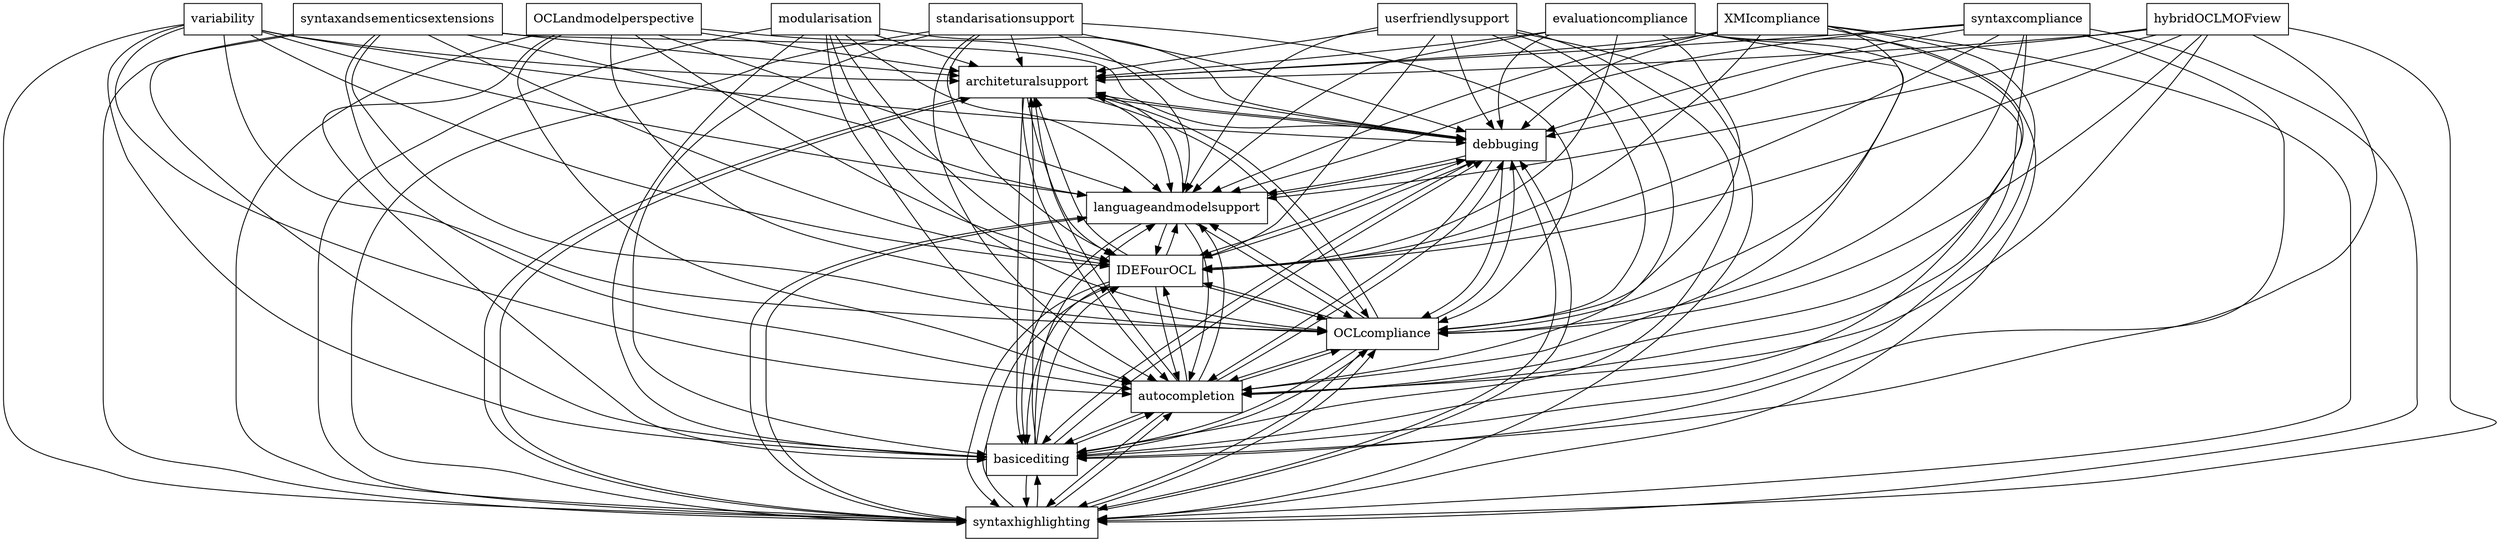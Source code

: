 digraph{
graph [rankdir=TB];
node [shape=box];
edge [arrowhead=normal];
0[label="OCLandmodelperspective",]
1[label="architeturalsupport",]
2[label="variability",]
3[label="debbuging",]
4[label="syntaxhighlighting",]
5[label="basicediting",]
6[label="modularisation",]
7[label="syntaxandsementicsextensions",]
8[label="standarisationsupport",]
9[label="XMIcompliance",]
10[label="autocompletion",]
11[label="OCLcompliance",]
12[label="IDEFourOCL",]
13[label="syntaxcompliance",]
14[label="hybridOCLMOFview",]
15[label="userfriendlysupport",]
16[label="evaluationcompliance",]
17[label="languageandmodelsupport",]
0->1[label="",]
0->3[label="",]
0->4[label="",]
0->5[label="",]
0->10[label="",]
0->11[label="",]
0->12[label="",]
0->17[label="",]
1->3[label="",]
1->4[label="",]
1->5[label="",]
1->10[label="",]
1->11[label="",]
1->12[label="",]
1->17[label="",]
2->1[label="",]
2->3[label="",]
2->4[label="",]
2->5[label="",]
2->10[label="",]
2->11[label="",]
2->12[label="",]
2->17[label="",]
3->1[label="",]
3->4[label="",]
3->5[label="",]
3->10[label="",]
3->11[label="",]
3->12[label="",]
3->17[label="",]
4->1[label="",]
4->3[label="",]
4->5[label="",]
4->10[label="",]
4->11[label="",]
4->12[label="",]
4->17[label="",]
5->1[label="",]
5->3[label="",]
5->4[label="",]
5->10[label="",]
5->11[label="",]
5->12[label="",]
5->17[label="",]
6->1[label="",]
6->3[label="",]
6->4[label="",]
6->5[label="",]
6->10[label="",]
6->11[label="",]
6->12[label="",]
6->17[label="",]
7->1[label="",]
7->3[label="",]
7->4[label="",]
7->5[label="",]
7->10[label="",]
7->11[label="",]
7->12[label="",]
7->17[label="",]
8->1[label="",]
8->3[label="",]
8->4[label="",]
8->5[label="",]
8->10[label="",]
8->11[label="",]
8->12[label="",]
8->17[label="",]
9->1[label="",]
9->3[label="",]
9->4[label="",]
9->5[label="",]
9->10[label="",]
9->11[label="",]
9->12[label="",]
9->17[label="",]
10->1[label="",]
10->3[label="",]
10->4[label="",]
10->5[label="",]
10->11[label="",]
10->12[label="",]
10->17[label="",]
11->1[label="",]
11->3[label="",]
11->4[label="",]
11->5[label="",]
11->10[label="",]
11->12[label="",]
11->17[label="",]
12->1[label="",]
12->3[label="",]
12->4[label="",]
12->5[label="",]
12->10[label="",]
12->11[label="",]
12->17[label="",]
13->1[label="",]
13->3[label="",]
13->4[label="",]
13->5[label="",]
13->10[label="",]
13->11[label="",]
13->12[label="",]
13->17[label="",]
14->1[label="",]
14->3[label="",]
14->4[label="",]
14->5[label="",]
14->10[label="",]
14->11[label="",]
14->12[label="",]
14->17[label="",]
15->1[label="",]
15->3[label="",]
15->4[label="",]
15->5[label="",]
15->10[label="",]
15->11[label="",]
15->12[label="",]
15->17[label="",]
16->1[label="",]
16->3[label="",]
16->4[label="",]
16->5[label="",]
16->10[label="",]
16->11[label="",]
16->12[label="",]
16->17[label="",]
17->1[label="",]
17->3[label="",]
17->4[label="",]
17->5[label="",]
17->10[label="",]
17->11[label="",]
17->12[label="",]
}
